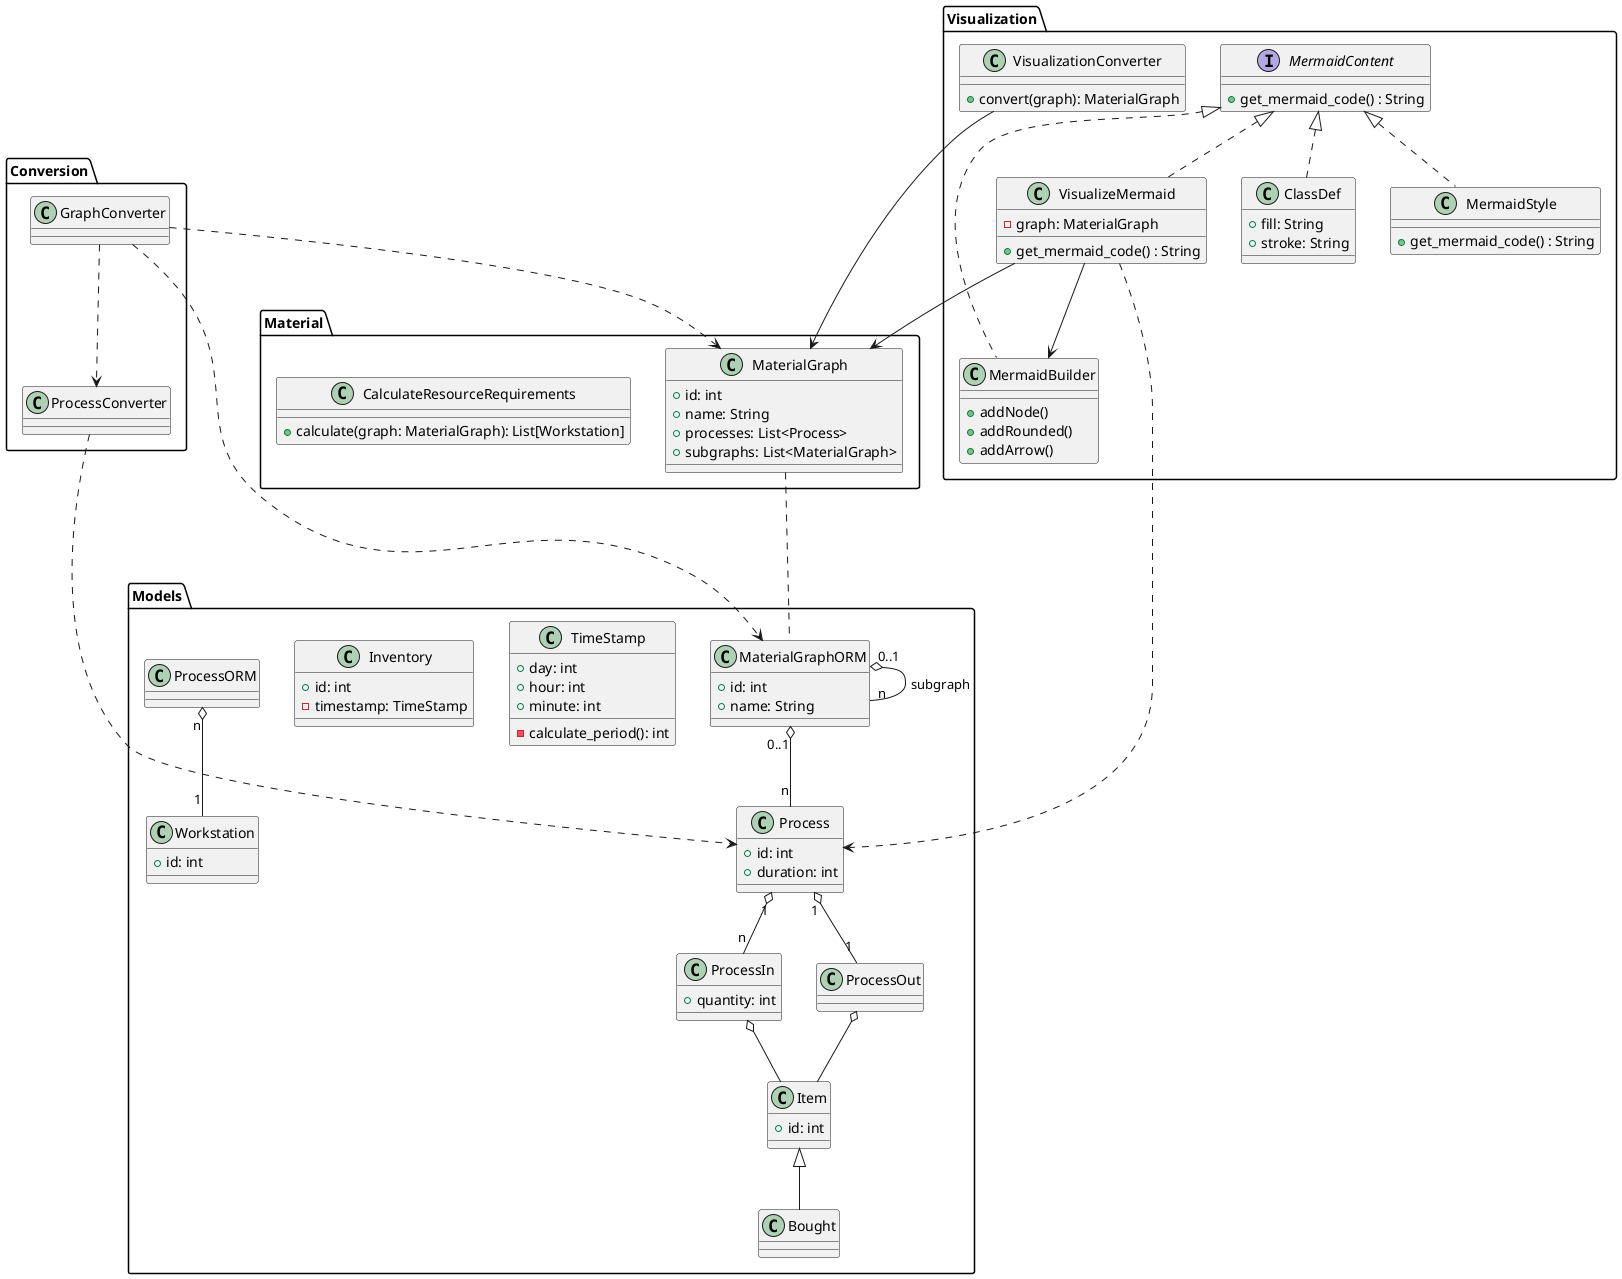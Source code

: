 @startuml
' ===== ORM Package =====
package Models {
  class MaterialGraphORM {
    + id: int
    + name: String
  }

  class Process {
    + id: int
    + duration: int
  }

  class ProcessIn {
    + quantity: int
  }

  class ProcessOut {
  }

  class Item {
    + id: int
  }
  class Bought extends Item{
  }

  class Workstation {
    + id: int
  }

  class TimeStamp {
    + day: int
    + hour: int
    + minute: int

    - calculate_period(): int
  }

  class Inventory{
    + id: int
    - timestamp: TimeStamp
  }

  ' ORM Associations
  MaterialGraphORM "0..1" o-- "n" Process
  MaterialGraphORM "0..1" o--- "n" MaterialGraphORM: "subgraph"
  Process "1" o-- "n" ProcessIn
  Process "1" o-- "1" ProcessOut
  ProcessIn o-- Item
  ProcessOut o-- Item
  ProcessORM "n" o-- "1" Workstation
}



package Material {

    class MaterialGraph {
        + id: int
        + name: String
        + processes: List<Process>
        + subgraphs: List<MaterialGraph>
    }


    class CalculateResourceRequirements {
        + calculate(graph: MaterialGraph): List[Workstation]
    }

}
package Conversion {
  class ProcessConverter {
  }

  class GraphConverter {
  }

  ' Dependencies
  GraphConverter ..> ProcessConverter
  GraphConverter ..> Material.MaterialGraph
  GraphConverter ..> Models.MaterialGraphORM
  ProcessConverter ..> Process
}




package "Visualization" {
    class VisualizationConverter {
      + convert(graph): MaterialGraph
    }
  interface MermaidContent {
    + get_mermaid_code() : String
  }

  class ClassDef implements MermaidContent {
    + fill: String
    + stroke: String
  }

  class MermaidStyle implements MermaidContent {
    + get_mermaid_code() : String
  }

  class MermaidBuilder implements MermaidContent {
    + addNode()
    + addRounded()
    + addArrow()
  }

  class VisualizeMermaid implements MermaidContent {
    - graph: MaterialGraph
    + get_mermaid_code() : String
  }

  ' Visualization Dependencies
  VisualizationConverter --> Material.MaterialGraph
  VisualizeMermaid --> MermaidBuilder
  VisualizeMermaid --> MaterialGraph
  VisualizeMermaid ..> Process
}

Material.MaterialGraph ... Models.MaterialGraphORM

@enduml
